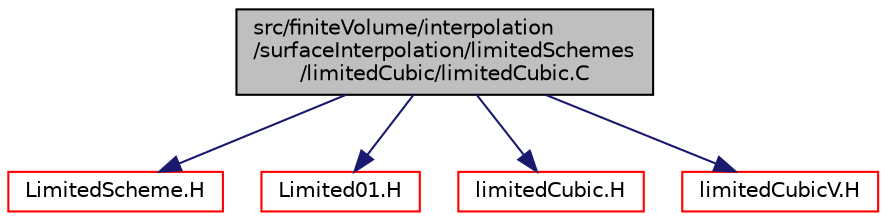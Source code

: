 digraph "src/finiteVolume/interpolation/surfaceInterpolation/limitedSchemes/limitedCubic/limitedCubic.C"
{
  bgcolor="transparent";
  edge [fontname="Helvetica",fontsize="10",labelfontname="Helvetica",labelfontsize="10"];
  node [fontname="Helvetica",fontsize="10",shape=record];
  Node1 [label="src/finiteVolume/interpolation\l/surfaceInterpolation/limitedSchemes\l/limitedCubic/limitedCubic.C",height=0.2,width=0.4,color="black", fillcolor="grey75", style="filled", fontcolor="black"];
  Node1 -> Node2 [color="midnightblue",fontsize="10",style="solid",fontname="Helvetica"];
  Node2 [label="LimitedScheme.H",height=0.2,width=0.4,color="red",URL="$a06193.html"];
  Node1 -> Node3 [color="midnightblue",fontsize="10",style="solid",fontname="Helvetica"];
  Node3 [label="Limited01.H",height=0.2,width=0.4,color="red",URL="$a06186.html"];
  Node1 -> Node4 [color="midnightblue",fontsize="10",style="solid",fontname="Helvetica"];
  Node4 [label="limitedCubic.H",height=0.2,width=0.4,color="red",URL="$a06188.html"];
  Node1 -> Node5 [color="midnightblue",fontsize="10",style="solid",fontname="Helvetica"];
  Node5 [label="limitedCubicV.H",height=0.2,width=0.4,color="red",URL="$a06189.html"];
}
